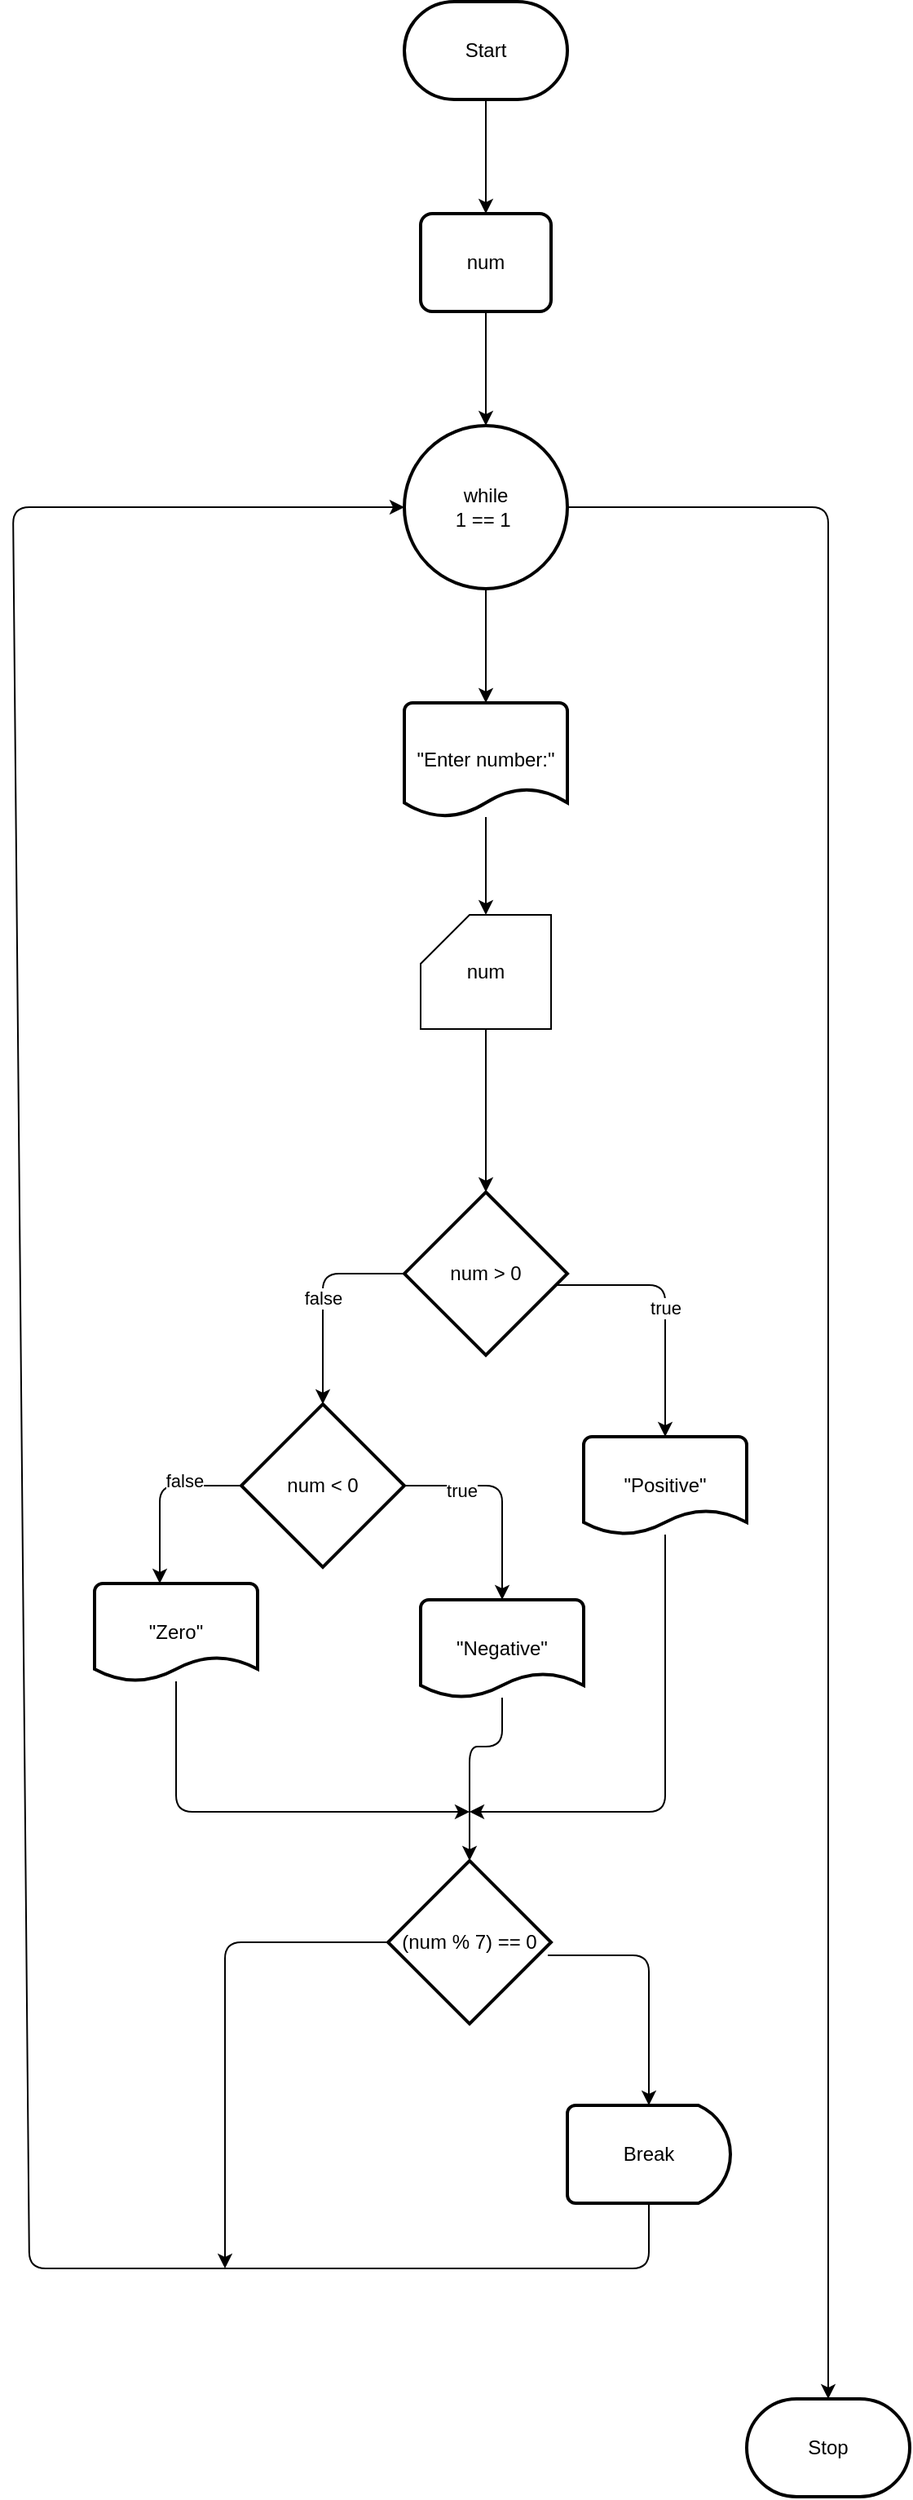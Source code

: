 <mxfile>
    <diagram id="koAeUDfDj2riIrsf3ew0" name="Page-1">
        <mxGraphModel dx="1308" dy="596" grid="1" gridSize="10" guides="1" tooltips="1" connect="1" arrows="1" fold="1" page="1" pageScale="1" pageWidth="850" pageHeight="1100" background="#ffffff" math="0" shadow="0">
            <root>
                <mxCell id="0"/>
                <mxCell id="1" parent="0"/>
                <mxCell id="4" style="edgeStyle=none;html=1;entryX=0.5;entryY=0;entryDx=0;entryDy=0;strokeColor=#000000;" edge="1" parent="1" source="2">
                    <mxGeometry relative="1" as="geometry">
                        <mxPoint x="240" y="180" as="targetPoint"/>
                    </mxGeometry>
                </mxCell>
                <mxCell id="2" value="Start" style="strokeWidth=2;html=1;shape=mxgraph.flowchart.terminator;whiteSpace=wrap;" vertex="1" parent="1">
                    <mxGeometry x="190" y="50" width="100" height="60" as="geometry"/>
                </mxCell>
                <mxCell id="9" style="edgeStyle=none;html=1;strokeColor=#000000;" edge="1" parent="1" source="6" target="8">
                    <mxGeometry relative="1" as="geometry"/>
                </mxCell>
                <mxCell id="38" style="edgeStyle=none;html=1;entryX=0.5;entryY=0;entryDx=0;entryDy=0;entryPerimeter=0;strokeColor=#000000;" edge="1" parent="1" source="6" target="37">
                    <mxGeometry relative="1" as="geometry">
                        <Array as="points">
                            <mxPoint x="450" y="360"/>
                        </Array>
                    </mxGeometry>
                </mxCell>
                <mxCell id="6" value="while&lt;br&gt;1 == 1&amp;nbsp;" style="strokeWidth=2;html=1;shape=mxgraph.flowchart.start_2;whiteSpace=wrap;" vertex="1" parent="1">
                    <mxGeometry x="190" y="310" width="100" height="100" as="geometry"/>
                </mxCell>
                <mxCell id="13" style="edgeStyle=none;html=1;entryX=0.5;entryY=0;entryDx=0;entryDy=0;entryPerimeter=0;strokeColor=#000000;" edge="1" parent="1" source="8" target="12">
                    <mxGeometry relative="1" as="geometry"/>
                </mxCell>
                <mxCell id="8" value="&quot;Enter number:&quot;" style="strokeWidth=2;html=1;shape=mxgraph.flowchart.document2;whiteSpace=wrap;size=0.25;" vertex="1" parent="1">
                    <mxGeometry x="190" y="480" width="100" height="70" as="geometry"/>
                </mxCell>
                <mxCell id="11" style="edgeStyle=none;html=1;strokeColor=#000000;" edge="1" parent="1" source="10" target="6">
                    <mxGeometry relative="1" as="geometry"/>
                </mxCell>
                <mxCell id="10" value="num" style="rounded=1;whiteSpace=wrap;html=1;absoluteArcSize=1;arcSize=14;strokeWidth=2;" vertex="1" parent="1">
                    <mxGeometry x="200" y="180" width="80" height="60" as="geometry"/>
                </mxCell>
                <mxCell id="15" style="edgeStyle=none;html=1;strokeColor=#000000;" edge="1" parent="1" source="12" target="14">
                    <mxGeometry relative="1" as="geometry"/>
                </mxCell>
                <mxCell id="12" value="num" style="shape=card;whiteSpace=wrap;html=1;" vertex="1" parent="1">
                    <mxGeometry x="200" y="610" width="80" height="70" as="geometry"/>
                </mxCell>
                <mxCell id="17" value="true" style="edgeStyle=none;html=1;entryX=0.5;entryY=0;entryDx=0;entryDy=0;entryPerimeter=0;strokeColor=#000000;exitX=0.94;exitY=0.57;exitDx=0;exitDy=0;exitPerimeter=0;" edge="1" parent="1" source="14" target="16">
                    <mxGeometry relative="1" as="geometry">
                        <Array as="points">
                            <mxPoint x="350" y="837"/>
                        </Array>
                    </mxGeometry>
                </mxCell>
                <mxCell id="19" value="false" style="edgeStyle=none;html=1;entryX=0.5;entryY=0;entryDx=0;entryDy=0;entryPerimeter=0;strokeColor=#000000;exitX=0;exitY=0.5;exitDx=0;exitDy=0;exitPerimeter=0;" edge="1" parent="1" source="14" target="18">
                    <mxGeometry relative="1" as="geometry">
                        <Array as="points">
                            <mxPoint x="140" y="830"/>
                        </Array>
                    </mxGeometry>
                </mxCell>
                <mxCell id="14" value="num &amp;gt; 0" style="strokeWidth=2;html=1;shape=mxgraph.flowchart.decision;whiteSpace=wrap;" vertex="1" parent="1">
                    <mxGeometry x="190" y="780" width="100" height="100" as="geometry"/>
                </mxCell>
                <mxCell id="29" style="edgeStyle=none;html=1;strokeColor=#000000;" edge="1" parent="1" source="16">
                    <mxGeometry relative="1" as="geometry">
                        <mxPoint x="230" y="1160" as="targetPoint"/>
                        <Array as="points">
                            <mxPoint x="350" y="1160"/>
                        </Array>
                    </mxGeometry>
                </mxCell>
                <mxCell id="16" value="&quot;Positive&quot;" style="strokeWidth=2;html=1;shape=mxgraph.flowchart.document2;whiteSpace=wrap;size=0.25;" vertex="1" parent="1">
                    <mxGeometry x="300" y="930" width="100" height="60" as="geometry"/>
                </mxCell>
                <mxCell id="21" style="edgeStyle=none;html=1;entryX=0.5;entryY=0;entryDx=0;entryDy=0;entryPerimeter=0;strokeColor=#000000;exitX=1;exitY=0.5;exitDx=0;exitDy=0;exitPerimeter=0;" edge="1" parent="1" source="18" target="20">
                    <mxGeometry relative="1" as="geometry">
                        <Array as="points">
                            <mxPoint x="250" y="960"/>
                        </Array>
                    </mxGeometry>
                </mxCell>
                <mxCell id="27" value="true" style="edgeLabel;html=1;align=center;verticalAlign=middle;resizable=0;points=[];" vertex="1" connectable="0" parent="21">
                    <mxGeometry x="-0.462" y="-3" relative="1" as="geometry">
                        <mxPoint as="offset"/>
                    </mxGeometry>
                </mxCell>
                <mxCell id="23" style="edgeStyle=none;html=1;entryX=0.4;entryY=0;entryDx=0;entryDy=0;entryPerimeter=0;strokeColor=#000000;" edge="1" parent="1" source="18" target="22">
                    <mxGeometry relative="1" as="geometry">
                        <Array as="points">
                            <mxPoint x="40" y="960"/>
                        </Array>
                    </mxGeometry>
                </mxCell>
                <mxCell id="24" value="false" style="edgeLabel;html=1;align=center;verticalAlign=middle;resizable=0;points=[];" vertex="1" connectable="0" parent="23">
                    <mxGeometry x="-0.364" y="-3" relative="1" as="geometry">
                        <mxPoint as="offset"/>
                    </mxGeometry>
                </mxCell>
                <mxCell id="18" value="num &amp;lt; 0" style="strokeWidth=2;html=1;shape=mxgraph.flowchart.decision;whiteSpace=wrap;" vertex="1" parent="1">
                    <mxGeometry x="90" y="910" width="100" height="100" as="geometry"/>
                </mxCell>
                <mxCell id="32" style="edgeStyle=none;html=1;strokeColor=#000000;" edge="1" parent="1" source="20" target="28">
                    <mxGeometry relative="1" as="geometry">
                        <mxPoint x="230" y="1160" as="targetPoint"/>
                        <Array as="points">
                            <mxPoint x="250" y="1120"/>
                            <mxPoint x="230" y="1120"/>
                        </Array>
                    </mxGeometry>
                </mxCell>
                <mxCell id="20" value="&quot;Negative&quot;" style="strokeWidth=2;html=1;shape=mxgraph.flowchart.document2;whiteSpace=wrap;size=0.25;" vertex="1" parent="1">
                    <mxGeometry x="200" y="1030" width="100" height="60" as="geometry"/>
                </mxCell>
                <mxCell id="30" style="edgeStyle=none;html=1;strokeColor=#000000;" edge="1" parent="1" source="22">
                    <mxGeometry relative="1" as="geometry">
                        <mxPoint x="230" y="1160" as="targetPoint"/>
                        <Array as="points">
                            <mxPoint x="50" y="1160"/>
                        </Array>
                    </mxGeometry>
                </mxCell>
                <mxCell id="22" value="&quot;Zero&quot;" style="strokeWidth=2;html=1;shape=mxgraph.flowchart.document2;whiteSpace=wrap;size=0.25;" vertex="1" parent="1">
                    <mxGeometry y="1020" width="100" height="60" as="geometry"/>
                </mxCell>
                <mxCell id="34" style="edgeStyle=none;html=1;entryX=0.5;entryY=0;entryDx=0;entryDy=0;entryPerimeter=0;strokeColor=#000000;exitX=0.98;exitY=0.58;exitDx=0;exitDy=0;exitPerimeter=0;" edge="1" parent="1" source="28" target="33">
                    <mxGeometry relative="1" as="geometry">
                        <Array as="points">
                            <mxPoint x="340" y="1248"/>
                        </Array>
                    </mxGeometry>
                </mxCell>
                <mxCell id="35" style="edgeStyle=none;html=1;exitX=0;exitY=0.5;exitDx=0;exitDy=0;exitPerimeter=0;strokeColor=#000000;" edge="1" parent="1" source="28">
                    <mxGeometry relative="1" as="geometry">
                        <mxPoint x="80" y="1440" as="targetPoint"/>
                        <Array as="points">
                            <mxPoint x="80" y="1240"/>
                        </Array>
                    </mxGeometry>
                </mxCell>
                <mxCell id="28" value="(num % 7) == 0" style="strokeWidth=2;html=1;shape=mxgraph.flowchart.decision;whiteSpace=wrap;" vertex="1" parent="1">
                    <mxGeometry x="180" y="1190" width="100" height="100" as="geometry"/>
                </mxCell>
                <mxCell id="36" style="edgeStyle=none;html=1;entryX=0;entryY=0.5;entryDx=0;entryDy=0;entryPerimeter=0;strokeColor=#000000;" edge="1" parent="1" source="33" target="6">
                    <mxGeometry relative="1" as="geometry">
                        <Array as="points">
                            <mxPoint x="340" y="1440"/>
                            <mxPoint x="-40" y="1440"/>
                            <mxPoint x="-50" y="360"/>
                        </Array>
                    </mxGeometry>
                </mxCell>
                <mxCell id="33" value="Break" style="strokeWidth=2;html=1;shape=mxgraph.flowchart.delay;whiteSpace=wrap;" vertex="1" parent="1">
                    <mxGeometry x="290" y="1340" width="100" height="60" as="geometry"/>
                </mxCell>
                <mxCell id="37" value="Stop" style="strokeWidth=2;html=1;shape=mxgraph.flowchart.terminator;whiteSpace=wrap;" vertex="1" parent="1">
                    <mxGeometry x="400" y="1520" width="100" height="60" as="geometry"/>
                </mxCell>
            </root>
        </mxGraphModel>
    </diagram>
</mxfile>